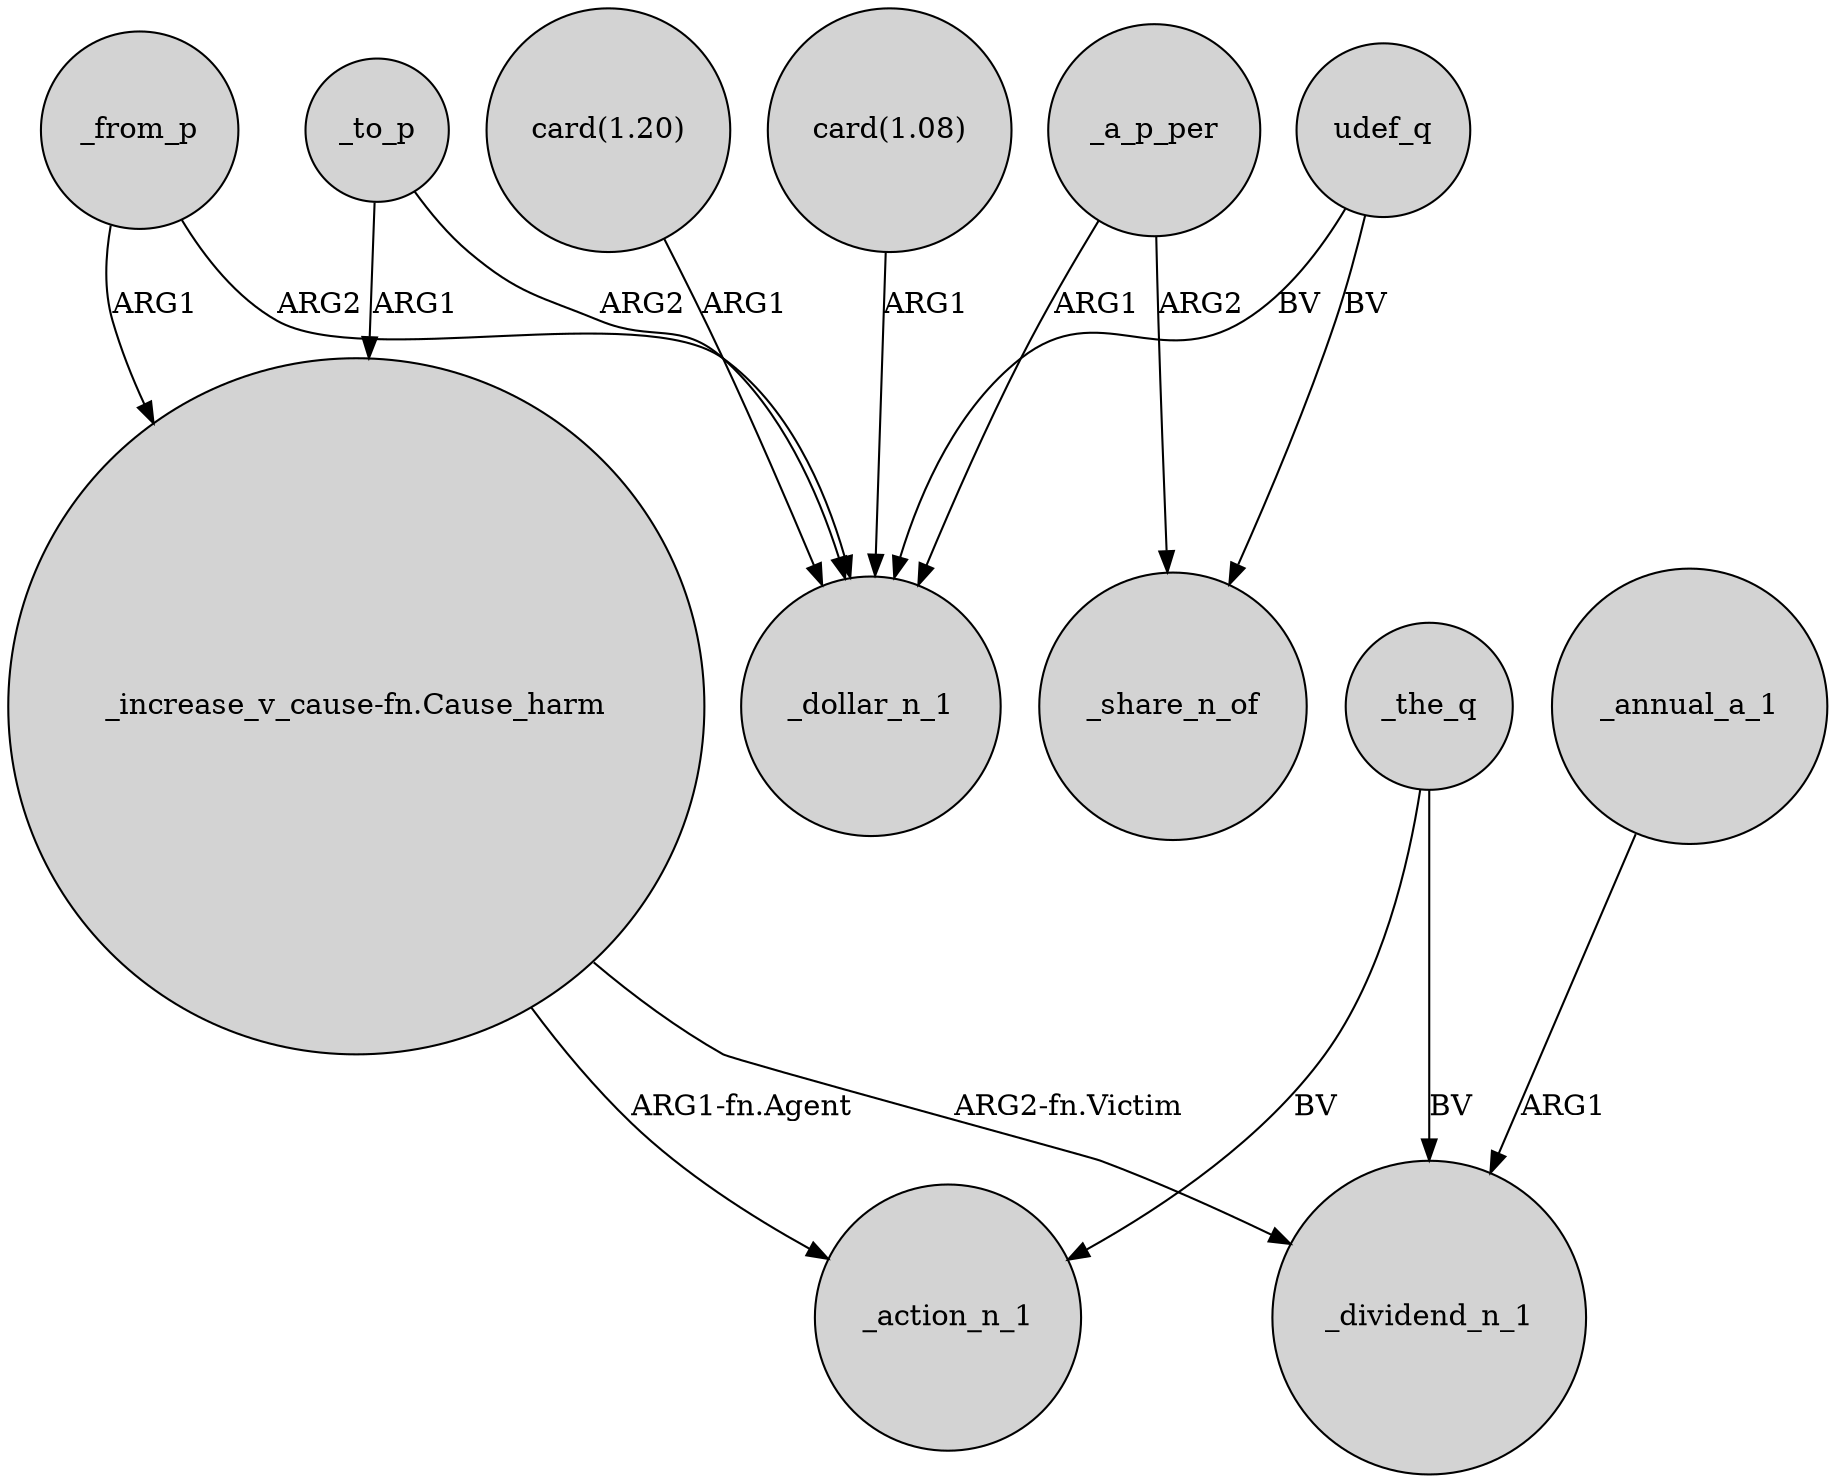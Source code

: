 digraph {
	node [shape=circle style=filled]
	_from_p -> _dollar_n_1 [label=ARG2]
	_a_p_per -> _share_n_of [label=ARG2]
	_to_p -> "_increase_v_cause-fn.Cause_harm" [label=ARG1]
	_to_p -> _dollar_n_1 [label=ARG2]
	udef_q -> _share_n_of [label=BV]
	_the_q -> _dividend_n_1 [label=BV]
	_annual_a_1 -> _dividend_n_1 [label=ARG1]
	udef_q -> _dollar_n_1 [label=BV]
	_the_q -> _action_n_1 [label=BV]
	"card(1.20)" -> _dollar_n_1 [label=ARG1]
	"_increase_v_cause-fn.Cause_harm" -> _action_n_1 [label="ARG1-fn.Agent"]
	"card(1.08)" -> _dollar_n_1 [label=ARG1]
	_a_p_per -> _dollar_n_1 [label=ARG1]
	_from_p -> "_increase_v_cause-fn.Cause_harm" [label=ARG1]
	"_increase_v_cause-fn.Cause_harm" -> _dividend_n_1 [label="ARG2-fn.Victim"]
}
